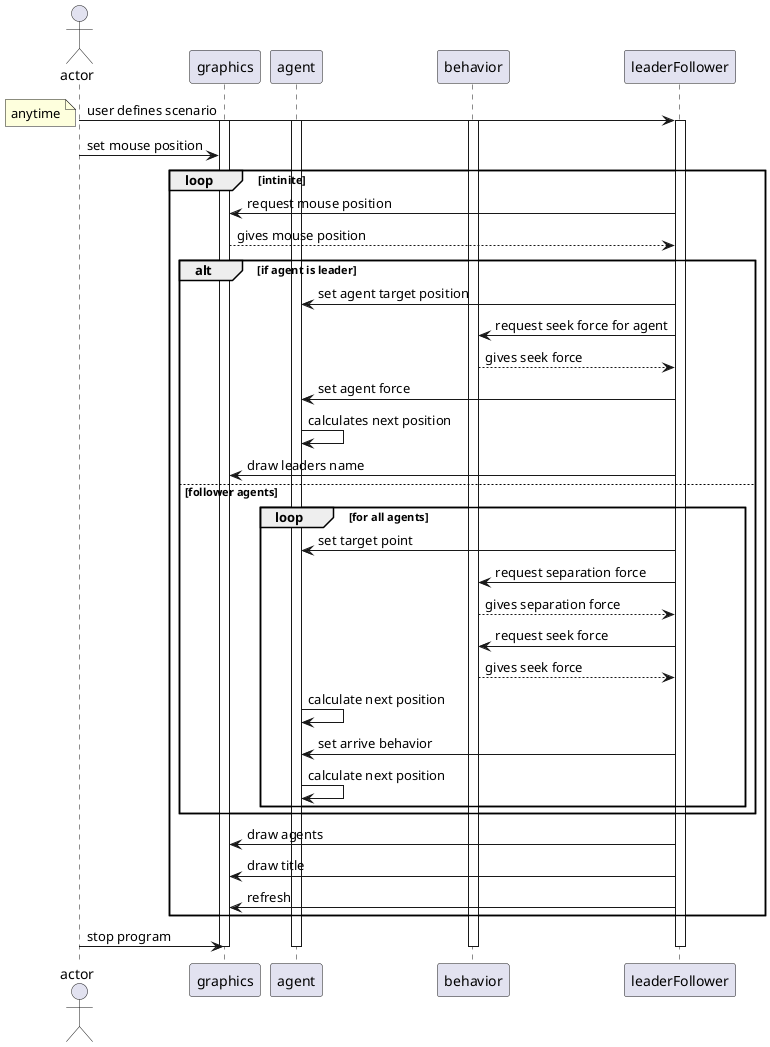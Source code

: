 @startuml
actor actor as user
participant graphics as view
participant agent as agent
participant behavior as steeringBehavior
participant leaderFollower as lF

user -> lF: user defines scenario
activate lF
activate view
activate agent
activate steeringBehavior
note left: anytime
user -> view:  set mouse position
loop intinite    
    lF -> view: request mouse position    
    view --> lF: gives mouse position        
    
    alt if agent is leader
        lF -> agent: set agent target position
        lF -> steeringBehavior: request seek force for agent        
        steeringBehavior --> lF: gives seek force
        lF -> agent: set agent force
        agent -> agent: calculates next position
        lF -> view: draw leaders name
    else follower agents
        loop for all agents 
        lF -> agent: set target point
        lF ->steeringBehavior: request separation force
        steeringBehavior --> lF: gives separation force
        lF ->steeringBehavior: request seek force
        steeringBehavior --> lF: gives seek force
        agent -> agent: calculate next position
        lF -> agent: set arrive behavior
        agent -> agent: calculate next position
        end
    end
    lF -> view: draw agents
    lF -> view: draw title
    lF -> view: refresh
end
user -> view: stop program
deactivate lF
deactivate view
deactivate agent
deactivate steeringBehavior
@enduml